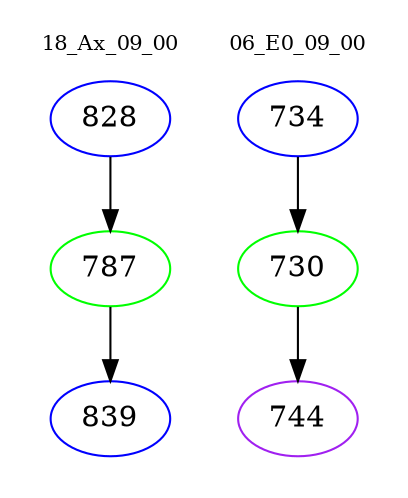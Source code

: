 digraph{
subgraph cluster_0 {
color = white
label = "18_Ax_09_00";
fontsize=10;
T0_828 [label="828", color="blue"]
T0_828 -> T0_787 [color="black"]
T0_787 [label="787", color="green"]
T0_787 -> T0_839 [color="black"]
T0_839 [label="839", color="blue"]
}
subgraph cluster_1 {
color = white
label = "06_E0_09_00";
fontsize=10;
T1_734 [label="734", color="blue"]
T1_734 -> T1_730 [color="black"]
T1_730 [label="730", color="green"]
T1_730 -> T1_744 [color="black"]
T1_744 [label="744", color="purple"]
}
}
